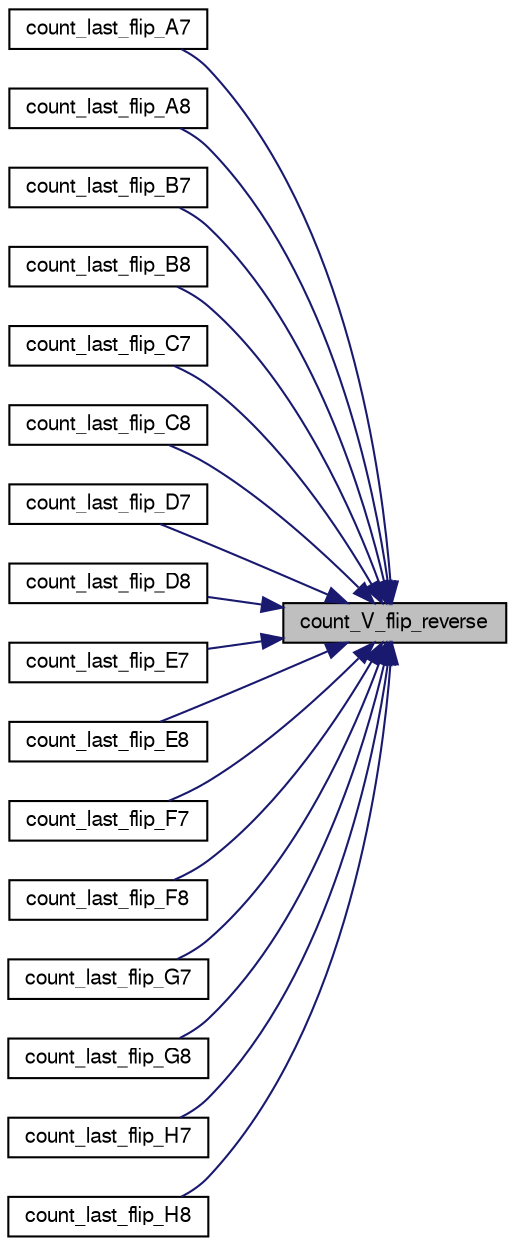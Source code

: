 digraph "count_V_flip_reverse"
{
 // LATEX_PDF_SIZE
  bgcolor="transparent";
  edge [fontname="FreeSans",fontsize="10",labelfontname="FreeSans",labelfontsize="10"];
  node [fontname="FreeSans",fontsize="10",shape=record];
  rankdir="RL";
  Node1 [label="count_V_flip_reverse",height=0.2,width=0.4,color="black", fillcolor="grey75", style="filled", fontcolor="black",tooltip=" "];
  Node1 -> Node2 [dir="back",color="midnightblue",fontsize="10",style="solid",fontname="FreeSans"];
  Node2 [label="count_last_flip_A7",height=0.2,width=0.4,color="black",URL="$count__last__flip__bitscan_8c.html#a81b5f03277436e3f1abebfb166ea0a76",tooltip=" "];
  Node1 -> Node3 [dir="back",color="midnightblue",fontsize="10",style="solid",fontname="FreeSans"];
  Node3 [label="count_last_flip_A8",height=0.2,width=0.4,color="black",URL="$count__last__flip__bitscan_8c.html#a323f9bc2e7c5b60ebcd96e1722d96646",tooltip=" "];
  Node1 -> Node4 [dir="back",color="midnightblue",fontsize="10",style="solid",fontname="FreeSans"];
  Node4 [label="count_last_flip_B7",height=0.2,width=0.4,color="black",URL="$count__last__flip__bitscan_8c.html#ad04facd9ddf0ef181e166a13cba1600a",tooltip=" "];
  Node1 -> Node5 [dir="back",color="midnightblue",fontsize="10",style="solid",fontname="FreeSans"];
  Node5 [label="count_last_flip_B8",height=0.2,width=0.4,color="black",URL="$count__last__flip__bitscan_8c.html#a291528bf3e7bf8a4293ed1bfc15331b3",tooltip=" "];
  Node1 -> Node6 [dir="back",color="midnightblue",fontsize="10",style="solid",fontname="FreeSans"];
  Node6 [label="count_last_flip_C7",height=0.2,width=0.4,color="black",URL="$count__last__flip__bitscan_8c.html#a907679616ead7fe872b95f1515782df0",tooltip=" "];
  Node1 -> Node7 [dir="back",color="midnightblue",fontsize="10",style="solid",fontname="FreeSans"];
  Node7 [label="count_last_flip_C8",height=0.2,width=0.4,color="black",URL="$count__last__flip__bitscan_8c.html#ae32d47ce09fefdd72f15620ff0c12f08",tooltip=" "];
  Node1 -> Node8 [dir="back",color="midnightblue",fontsize="10",style="solid",fontname="FreeSans"];
  Node8 [label="count_last_flip_D7",height=0.2,width=0.4,color="black",URL="$count__last__flip__bitscan_8c.html#a8831304c6028b2562cd91edd364e384f",tooltip=" "];
  Node1 -> Node9 [dir="back",color="midnightblue",fontsize="10",style="solid",fontname="FreeSans"];
  Node9 [label="count_last_flip_D8",height=0.2,width=0.4,color="black",URL="$count__last__flip__bitscan_8c.html#a71e7cd04c4f62712a2cb29470a52c7d6",tooltip=" "];
  Node1 -> Node10 [dir="back",color="midnightblue",fontsize="10",style="solid",fontname="FreeSans"];
  Node10 [label="count_last_flip_E7",height=0.2,width=0.4,color="black",URL="$count__last__flip__bitscan_8c.html#a9ac0362907e2a2aabc02001455f85a4e",tooltip=" "];
  Node1 -> Node11 [dir="back",color="midnightblue",fontsize="10",style="solid",fontname="FreeSans"];
  Node11 [label="count_last_flip_E8",height=0.2,width=0.4,color="black",URL="$count__last__flip__bitscan_8c.html#a68bd657b0b0c0ae1c7d77af58a162e9e",tooltip=" "];
  Node1 -> Node12 [dir="back",color="midnightblue",fontsize="10",style="solid",fontname="FreeSans"];
  Node12 [label="count_last_flip_F7",height=0.2,width=0.4,color="black",URL="$count__last__flip__bitscan_8c.html#acc8d66aab0dbef082413b7f682a38be3",tooltip=" "];
  Node1 -> Node13 [dir="back",color="midnightblue",fontsize="10",style="solid",fontname="FreeSans"];
  Node13 [label="count_last_flip_F8",height=0.2,width=0.4,color="black",URL="$count__last__flip__bitscan_8c.html#abef626ebe0691dd23646703afff1accb",tooltip=" "];
  Node1 -> Node14 [dir="back",color="midnightblue",fontsize="10",style="solid",fontname="FreeSans"];
  Node14 [label="count_last_flip_G7",height=0.2,width=0.4,color="black",URL="$count__last__flip__bitscan_8c.html#a6d13a14725910e5244e4f2c643b6861f",tooltip=" "];
  Node1 -> Node15 [dir="back",color="midnightblue",fontsize="10",style="solid",fontname="FreeSans"];
  Node15 [label="count_last_flip_G8",height=0.2,width=0.4,color="black",URL="$count__last__flip__bitscan_8c.html#aa01b51e0ceaee8b412c68b208b18d25a",tooltip=" "];
  Node1 -> Node16 [dir="back",color="midnightblue",fontsize="10",style="solid",fontname="FreeSans"];
  Node16 [label="count_last_flip_H7",height=0.2,width=0.4,color="black",URL="$count__last__flip__bitscan_8c.html#a85afce110f403b6db6bcf5a51c2e0684",tooltip=" "];
  Node1 -> Node17 [dir="back",color="midnightblue",fontsize="10",style="solid",fontname="FreeSans"];
  Node17 [label="count_last_flip_H8",height=0.2,width=0.4,color="black",URL="$count__last__flip__bitscan_8c.html#adda462d0427c581087b303ce2d7f9aa7",tooltip=" "];
}
